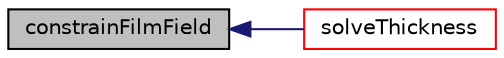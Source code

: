digraph "constrainFilmField"
{
  bgcolor="transparent";
  edge [fontname="Helvetica",fontsize="10",labelfontname="Helvetica",labelfontsize="10"];
  node [fontname="Helvetica",fontsize="10",shape=record];
  rankdir="LR";
  Node1 [label="constrainFilmField",height=0.2,width=0.4,color="black", fillcolor="grey75", style="filled", fontcolor="black"];
  Node1 -> Node2 [dir="back",color="midnightblue",fontsize="10",style="solid",fontname="Helvetica"];
  Node2 [label="solveThickness",height=0.2,width=0.4,color="red",URL="$a01237.html#a38ccae6e6751502d71d2490fca96a516",tooltip="Solve coupled velocity-thickness equations. "];
}
